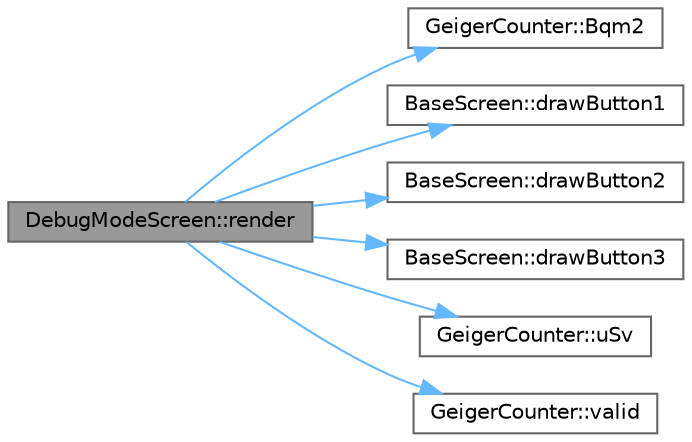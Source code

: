 digraph "DebugModeScreen::render"
{
 // LATEX_PDF_SIZE
  bgcolor="transparent";
  edge [fontname=Helvetica,fontsize=10,labelfontname=Helvetica,labelfontsize=10];
  node [fontname=Helvetica,fontsize=10,shape=box,height=0.2,width=0.4];
  rankdir="LR";
  Node1 [id="Node000001",label="DebugModeScreen::render",height=0.2,width=0.4,color="gray40", fillcolor="grey60", style="filled", fontcolor="black",tooltip=" "];
  Node1 -> Node2 [id="edge1_Node000001_Node000002",color="steelblue1",style="solid",tooltip=" "];
  Node2 [id="Node000002",label="GeigerCounter::Bqm2",height=0.2,width=0.4,color="grey40", fillcolor="white", style="filled",URL="$class_geiger_counter.html#a1826fda8e7aab647006f0d7b96828248",tooltip=" "];
  Node1 -> Node3 [id="edge2_Node000001_Node000003",color="steelblue1",style="solid",tooltip=" "];
  Node3 [id="Node000003",label="BaseScreen::drawButton1",height=0.2,width=0.4,color="grey40", fillcolor="white", style="filled",URL="$class_base_screen.html#ac4042332f3362042ed3390297c8f1ea1",tooltip=" "];
  Node1 -> Node4 [id="edge3_Node000001_Node000004",color="steelblue1",style="solid",tooltip=" "];
  Node4 [id="Node000004",label="BaseScreen::drawButton2",height=0.2,width=0.4,color="grey40", fillcolor="white", style="filled",URL="$class_base_screen.html#ad7040cea50962276539e67ac129d5c7c",tooltip=" "];
  Node1 -> Node5 [id="edge4_Node000001_Node000005",color="steelblue1",style="solid",tooltip=" "];
  Node5 [id="Node000005",label="BaseScreen::drawButton3",height=0.2,width=0.4,color="grey40", fillcolor="white", style="filled",URL="$class_base_screen.html#a00da29022f614d7e72fd218ba1dcf747",tooltip=" "];
  Node1 -> Node6 [id="edge5_Node000001_Node000006",color="steelblue1",style="solid",tooltip=" "];
  Node6 [id="Node000006",label="GeigerCounter::uSv",height=0.2,width=0.4,color="grey40", fillcolor="white", style="filled",URL="$class_geiger_counter.html#ae9c292a7188081224cfcd29b7ba070cd",tooltip=" "];
  Node1 -> Node7 [id="edge6_Node000001_Node000007",color="steelblue1",style="solid",tooltip=" "];
  Node7 [id="Node000007",label="GeigerCounter::valid",height=0.2,width=0.4,color="grey40", fillcolor="white", style="filled",URL="$class_geiger_counter.html#a62c418e910486f29ef2b9c09b979756a",tooltip=" "];
}
